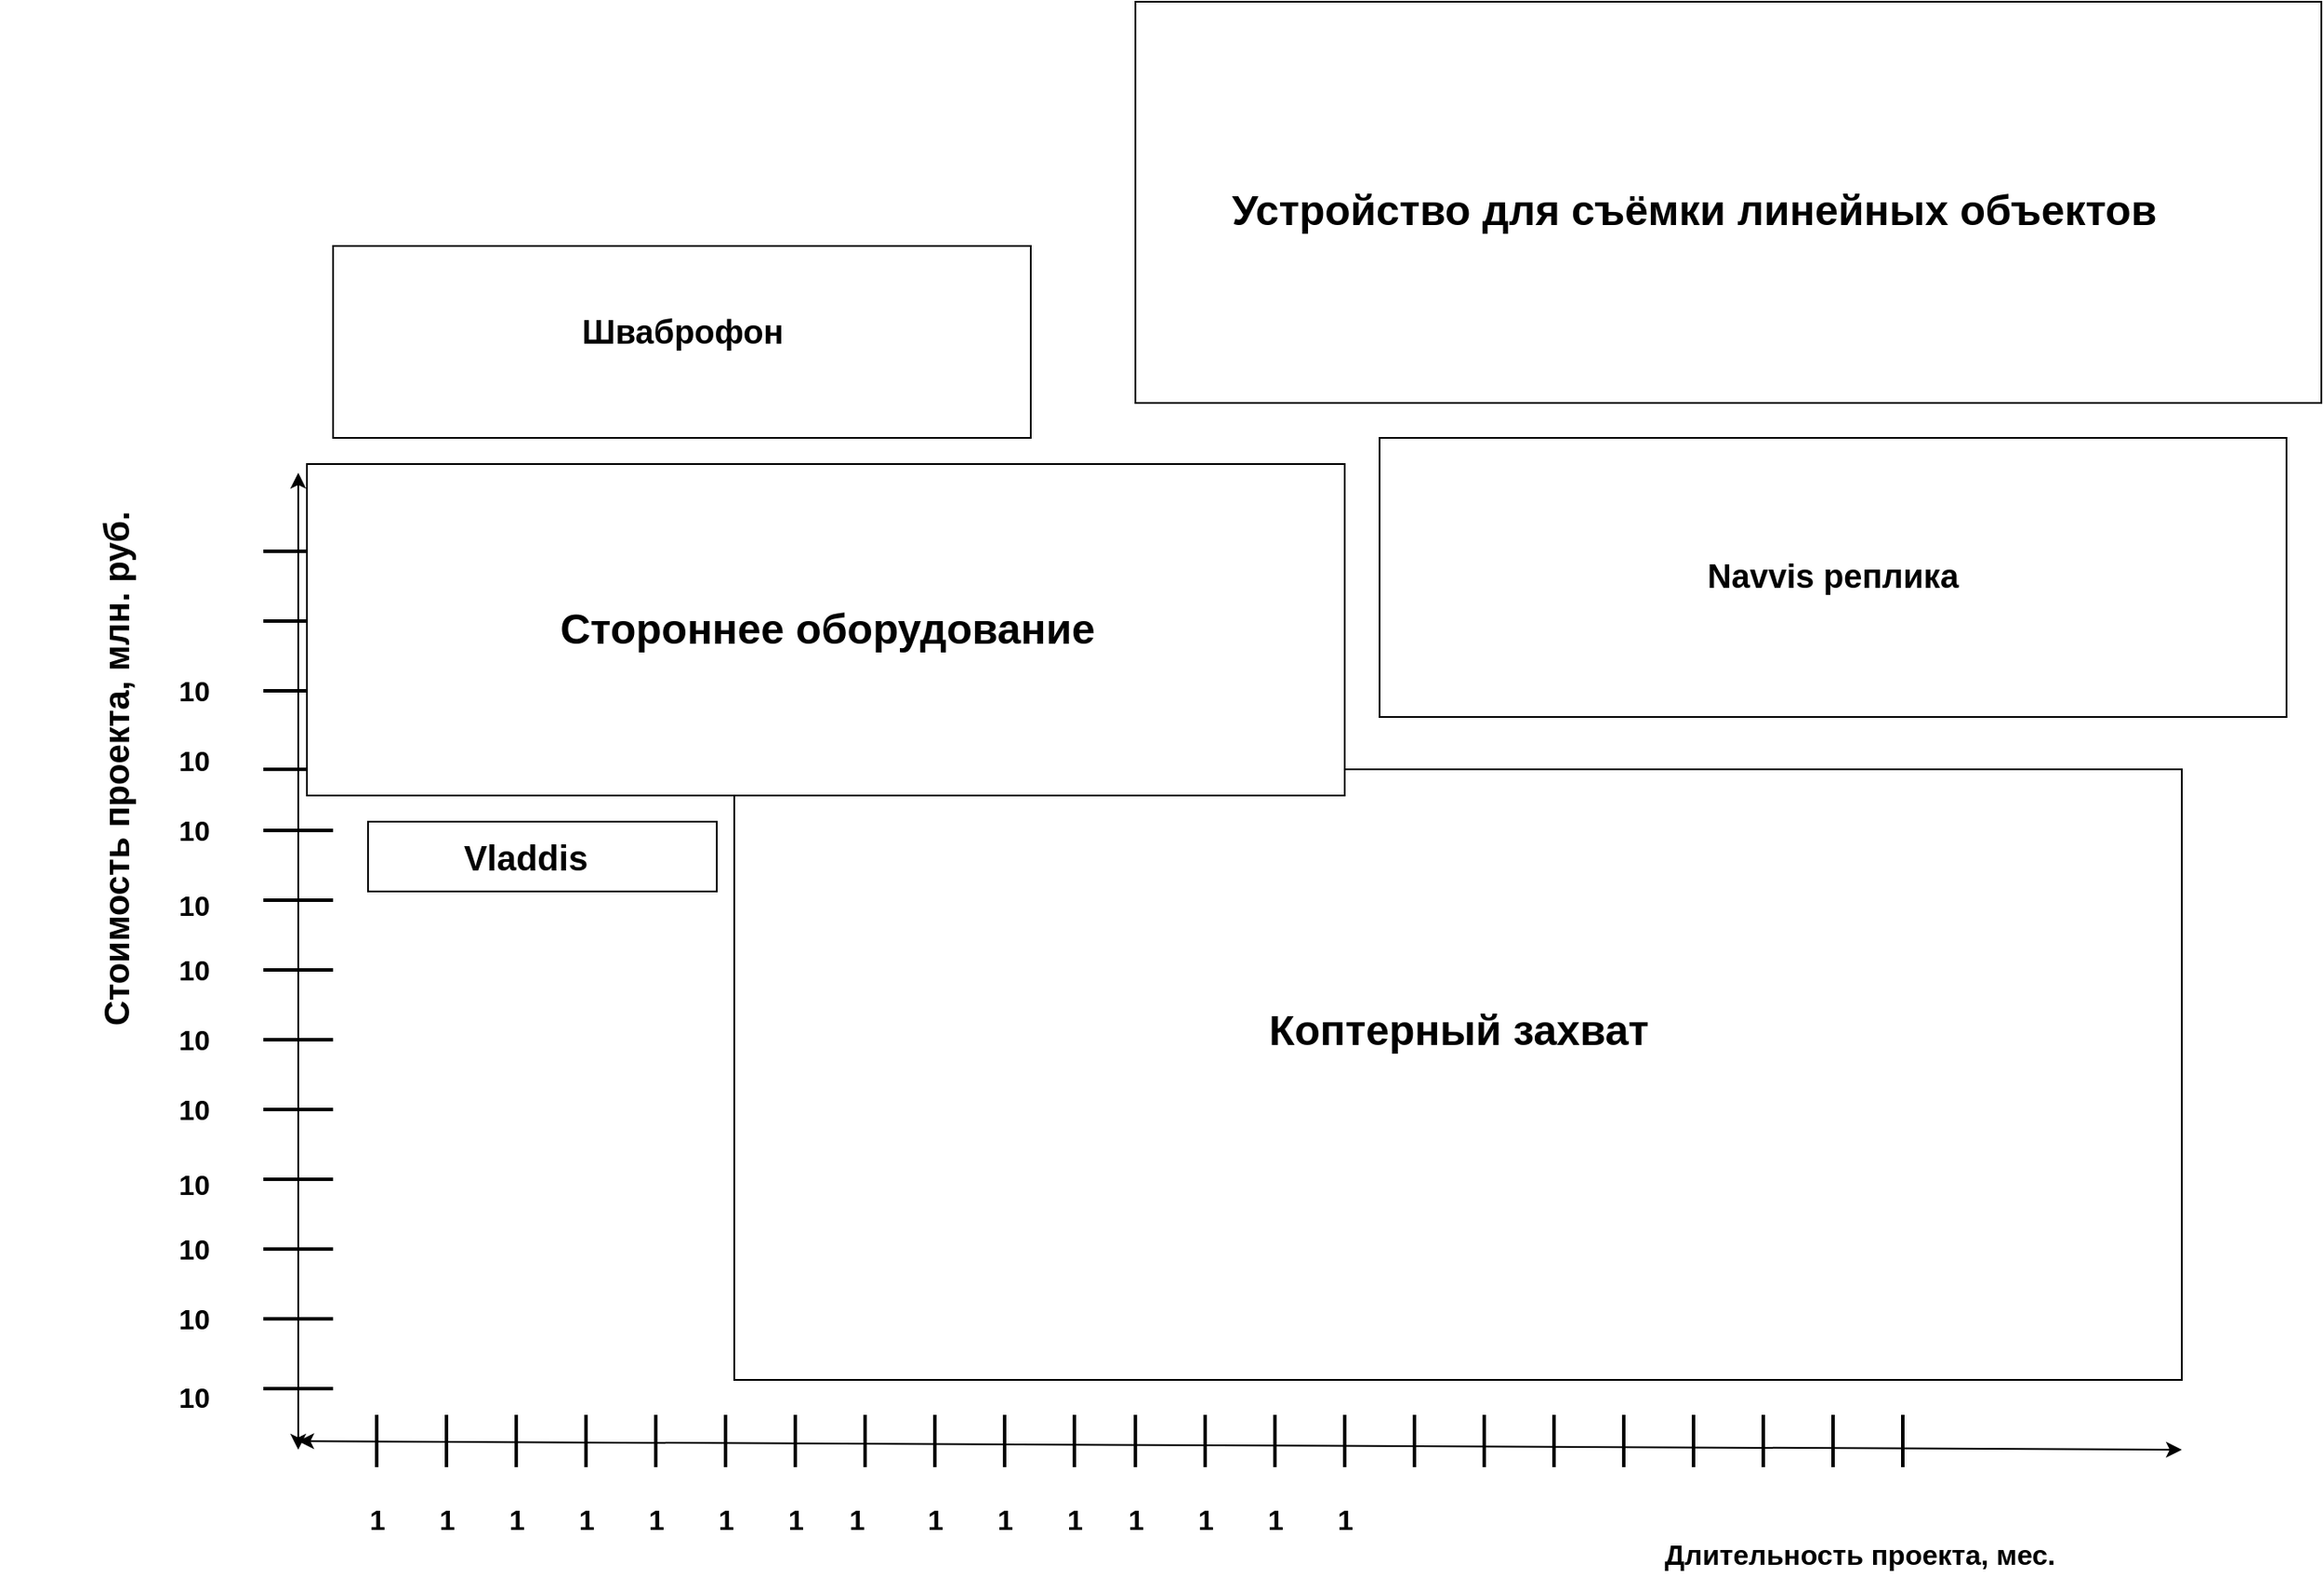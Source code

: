 <mxfile version="24.8.4">
  <diagram name="Страница — 1" id="Bnve_xXVXLHOw7MRkxe_">
    <mxGraphModel dx="2174" dy="757" grid="1" gridSize="10" guides="1" tooltips="1" connect="1" arrows="1" fold="1" page="1" pageScale="1" pageWidth="1200" pageHeight="1920" math="1" shadow="0">
      <root>
        <mxCell id="0" />
        <mxCell id="1" parent="0" />
        <mxCell id="Hp9CZ2m9elQ81jnvMiZo-2" value="" style="endArrow=classic;startArrow=classic;html=1;rounded=0;" edge="1" parent="1">
          <mxGeometry width="50" height="50" relative="1" as="geometry">
            <mxPoint x="80" y="920" as="sourcePoint" />
            <mxPoint x="80" y="360" as="targetPoint" />
          </mxGeometry>
        </mxCell>
        <mxCell id="Hp9CZ2m9elQ81jnvMiZo-3" value="" style="endArrow=classic;startArrow=classic;html=1;rounded=0;" edge="1" parent="1">
          <mxGeometry width="50" height="50" relative="1" as="geometry">
            <mxPoint x="1160" y="920" as="sourcePoint" />
            <mxPoint x="80" y="915.113" as="targetPoint" />
          </mxGeometry>
        </mxCell>
        <mxCell id="Hp9CZ2m9elQ81jnvMiZo-5" value="Длительность проекта, мес." style="text;strokeColor=none;fillColor=none;html=1;fontSize=16;fontStyle=1;verticalAlign=middle;align=center;" vertex="1" parent="1">
          <mxGeometry x="860" y="960" width="230" height="40" as="geometry" />
        </mxCell>
        <mxCell id="Hp9CZ2m9elQ81jnvMiZo-6" value="Стоимость проекта, млн. руб." style="text;strokeColor=none;fillColor=none;html=1;fontSize=20;fontStyle=1;verticalAlign=middle;align=center;rotation=270;" vertex="1" parent="1">
          <mxGeometry x="-75" y="465" width="100" height="130" as="geometry" />
        </mxCell>
        <mxCell id="Hp9CZ2m9elQ81jnvMiZo-12" value="" style="line;strokeWidth=2;html=1;" vertex="1" parent="1">
          <mxGeometry x="60" y="880" width="40" height="10" as="geometry" />
        </mxCell>
        <mxCell id="Hp9CZ2m9elQ81jnvMiZo-13" value="" style="line;strokeWidth=2;html=1;" vertex="1" parent="1">
          <mxGeometry x="60" y="840" width="40" height="10" as="geometry" />
        </mxCell>
        <mxCell id="Hp9CZ2m9elQ81jnvMiZo-17" value="" style="line;strokeWidth=2;html=1;" vertex="1" parent="1">
          <mxGeometry x="60" y="400" width="40" height="10" as="geometry" />
        </mxCell>
        <mxCell id="Hp9CZ2m9elQ81jnvMiZo-18" value="" style="line;strokeWidth=2;html=1;" vertex="1" parent="1">
          <mxGeometry x="60" y="640" width="40" height="10" as="geometry" />
        </mxCell>
        <mxCell id="Hp9CZ2m9elQ81jnvMiZo-19" value="" style="line;strokeWidth=2;html=1;direction=south;" vertex="1" parent="1">
          <mxGeometry x="120" y="900" width="10" height="30" as="geometry" />
        </mxCell>
        <mxCell id="Hp9CZ2m9elQ81jnvMiZo-20" value="" style="line;strokeWidth=2;html=1;" vertex="1" parent="1">
          <mxGeometry x="60" y="440" width="40" height="10" as="geometry" />
        </mxCell>
        <mxCell id="Hp9CZ2m9elQ81jnvMiZo-21" value="" style="line;strokeWidth=2;html=1;" vertex="1" parent="1">
          <mxGeometry x="60" y="480" width="40" height="10" as="geometry" />
        </mxCell>
        <mxCell id="Hp9CZ2m9elQ81jnvMiZo-22" value="" style="line;strokeWidth=2;html=1;" vertex="1" parent="1">
          <mxGeometry x="60" y="525" width="40" height="10" as="geometry" />
        </mxCell>
        <mxCell id="Hp9CZ2m9elQ81jnvMiZo-23" value="" style="line;strokeWidth=2;html=1;" vertex="1" parent="1">
          <mxGeometry x="60" y="560" width="40" height="10" as="geometry" />
        </mxCell>
        <mxCell id="Hp9CZ2m9elQ81jnvMiZo-24" value="" style="line;strokeWidth=2;html=1;" vertex="1" parent="1">
          <mxGeometry x="60" y="600" width="40" height="10" as="geometry" />
        </mxCell>
        <mxCell id="Hp9CZ2m9elQ81jnvMiZo-25" value="" style="line;strokeWidth=2;html=1;" vertex="1" parent="1">
          <mxGeometry x="60" y="680" width="40" height="10" as="geometry" />
        </mxCell>
        <mxCell id="Hp9CZ2m9elQ81jnvMiZo-26" value="" style="line;strokeWidth=2;html=1;" vertex="1" parent="1">
          <mxGeometry x="60" y="720" width="40" height="10" as="geometry" />
        </mxCell>
        <mxCell id="Hp9CZ2m9elQ81jnvMiZo-27" value="" style="line;strokeWidth=2;html=1;" vertex="1" parent="1">
          <mxGeometry x="60" y="760" width="40" height="10" as="geometry" />
        </mxCell>
        <mxCell id="Hp9CZ2m9elQ81jnvMiZo-28" value="" style="line;strokeWidth=2;html=1;" vertex="1" parent="1">
          <mxGeometry x="60" y="800" width="40" height="10" as="geometry" />
        </mxCell>
        <mxCell id="Hp9CZ2m9elQ81jnvMiZo-48" value="" style="line;strokeWidth=2;html=1;direction=south;" vertex="1" parent="1">
          <mxGeometry x="160" y="900" width="10" height="30" as="geometry" />
        </mxCell>
        <mxCell id="Hp9CZ2m9elQ81jnvMiZo-49" value="" style="line;strokeWidth=2;html=1;direction=south;" vertex="1" parent="1">
          <mxGeometry x="520" y="900" width="10" height="30" as="geometry" />
        </mxCell>
        <mxCell id="Hp9CZ2m9elQ81jnvMiZo-50" value="" style="line;strokeWidth=2;html=1;direction=south;" vertex="1" parent="1">
          <mxGeometry x="440" y="900" width="10" height="30" as="geometry" />
        </mxCell>
        <mxCell id="Hp9CZ2m9elQ81jnvMiZo-51" value="" style="line;strokeWidth=2;html=1;direction=south;" vertex="1" parent="1">
          <mxGeometry x="470" y="900" width="30" height="30" as="geometry" />
        </mxCell>
        <mxCell id="Hp9CZ2m9elQ81jnvMiZo-52" value="" style="line;strokeWidth=2;html=1;direction=south;" vertex="1" parent="1">
          <mxGeometry x="400" y="900" width="10" height="30" as="geometry" />
        </mxCell>
        <mxCell id="Hp9CZ2m9elQ81jnvMiZo-53" value="" style="line;strokeWidth=2;html=1;direction=south;" vertex="1" parent="1">
          <mxGeometry x="280" y="900" width="10" height="30" as="geometry" />
        </mxCell>
        <mxCell id="Hp9CZ2m9elQ81jnvMiZo-54" value="" style="line;strokeWidth=2;html=1;direction=south;" vertex="1" parent="1">
          <mxGeometry x="360" y="900" width="10" height="30" as="geometry" />
        </mxCell>
        <mxCell id="Hp9CZ2m9elQ81jnvMiZo-55" value="" style="line;strokeWidth=2;html=1;direction=south;" vertex="1" parent="1">
          <mxGeometry x="320" y="900" width="10" height="30" as="geometry" />
        </mxCell>
        <mxCell id="Hp9CZ2m9elQ81jnvMiZo-56" value="" style="line;strokeWidth=2;html=1;direction=south;" vertex="1" parent="1">
          <mxGeometry x="200" y="900" width="10" height="30" as="geometry" />
        </mxCell>
        <mxCell id="Hp9CZ2m9elQ81jnvMiZo-57" value="" style="line;strokeWidth=2;html=1;direction=south;" vertex="1" parent="1">
          <mxGeometry x="240" y="900" width="10" height="30" as="geometry" />
        </mxCell>
        <mxCell id="Hp9CZ2m9elQ81jnvMiZo-58" value="" style="line;strokeWidth=2;html=1;direction=south;" vertex="1" parent="1">
          <mxGeometry x="750" y="900" width="20" height="30" as="geometry" />
        </mxCell>
        <mxCell id="Hp9CZ2m9elQ81jnvMiZo-69" value="" style="line;strokeWidth=2;html=1;direction=south;" vertex="1" parent="1">
          <mxGeometry x="790" y="900" width="20" height="30" as="geometry" />
        </mxCell>
        <mxCell id="Hp9CZ2m9elQ81jnvMiZo-70" value="" style="line;strokeWidth=2;html=1;direction=south;" vertex="1" parent="1">
          <mxGeometry x="710" y="900" width="20" height="30" as="geometry" />
        </mxCell>
        <mxCell id="Hp9CZ2m9elQ81jnvMiZo-71" value="" style="line;strokeWidth=2;html=1;direction=south;" vertex="1" parent="1">
          <mxGeometry x="630" y="900" width="20" height="30" as="geometry" />
        </mxCell>
        <mxCell id="Hp9CZ2m9elQ81jnvMiZo-72" value="" style="line;strokeWidth=2;html=1;direction=south;" vertex="1" parent="1">
          <mxGeometry x="550" y="900" width="20" height="30" as="geometry" />
        </mxCell>
        <mxCell id="Hp9CZ2m9elQ81jnvMiZo-73" value="" style="line;strokeWidth=2;html=1;direction=south;" vertex="1" parent="1">
          <mxGeometry x="590" y="900" width="20" height="30" as="geometry" />
        </mxCell>
        <mxCell id="Hp9CZ2m9elQ81jnvMiZo-76" value="" style="line;strokeWidth=2;html=1;direction=south;" vertex="1" parent="1">
          <mxGeometry x="990" y="900" width="20" height="30" as="geometry" />
        </mxCell>
        <mxCell id="Hp9CZ2m9elQ81jnvMiZo-77" value="" style="line;strokeWidth=2;html=1;direction=south;" vertex="1" parent="1">
          <mxGeometry x="950" y="900" width="20" height="30" as="geometry" />
        </mxCell>
        <mxCell id="Hp9CZ2m9elQ81jnvMiZo-78" value="" style="line;strokeWidth=2;html=1;direction=south;" vertex="1" parent="1">
          <mxGeometry x="910" y="900" width="20" height="30" as="geometry" />
        </mxCell>
        <mxCell id="Hp9CZ2m9elQ81jnvMiZo-79" value="" style="line;strokeWidth=2;html=1;direction=south;" vertex="1" parent="1">
          <mxGeometry x="870" y="900" width="20" height="30" as="geometry" />
        </mxCell>
        <mxCell id="Hp9CZ2m9elQ81jnvMiZo-80" value="" style="line;strokeWidth=2;html=1;direction=south;" vertex="1" parent="1">
          <mxGeometry x="670" y="900" width="20" height="30" as="geometry" />
        </mxCell>
        <mxCell id="Hp9CZ2m9elQ81jnvMiZo-81" value="" style="line;strokeWidth=2;html=1;direction=south;" vertex="1" parent="1">
          <mxGeometry x="830" y="900" width="20" height="30" as="geometry" />
        </mxCell>
        <mxCell id="Hp9CZ2m9elQ81jnvMiZo-85" value="Стороннее оборудование" style="text;strokeColor=none;fillColor=none;html=1;fontSize=19;fontStyle=1;verticalAlign=middle;align=center;" vertex="1" parent="1">
          <mxGeometry x="300" y="430" width="100" height="40" as="geometry" />
        </mxCell>
        <mxCell id="Hp9CZ2m9elQ81jnvMiZo-86" value="" style="rounded=0;whiteSpace=wrap;html=1;" vertex="1" parent="1">
          <mxGeometry x="120" y="560" width="200" height="40" as="geometry" />
        </mxCell>
        <mxCell id="Hp9CZ2m9elQ81jnvMiZo-87" value="Vladdis" style="text;strokeColor=none;fillColor=none;html=1;fontSize=20;fontStyle=1;verticalAlign=middle;align=center;" vertex="1" parent="1">
          <mxGeometry x="160" y="560" width="100" height="40" as="geometry" />
        </mxCell>
        <mxCell id="Hp9CZ2m9elQ81jnvMiZo-88" value="" style="rounded=0;whiteSpace=wrap;html=1;" vertex="1" parent="1">
          <mxGeometry x="330" y="530" width="830" height="350" as="geometry" />
        </mxCell>
        <mxCell id="Hp9CZ2m9elQ81jnvMiZo-89" value="Коптерный захват" style="text;strokeColor=none;fillColor=none;html=1;fontSize=24;fontStyle=1;verticalAlign=middle;align=center;" vertex="1" parent="1">
          <mxGeometry x="695" y="660" width="100" height="40" as="geometry" />
        </mxCell>
        <mxCell id="Hp9CZ2m9elQ81jnvMiZo-91" value="&lt;b&gt;&lt;font style=&quot;font-size: 19px;&quot;&gt;Navvis реплика&lt;/font&gt;&lt;/b&gt;" style="rounded=0;whiteSpace=wrap;html=1;" vertex="1" parent="1">
          <mxGeometry x="700" y="340" width="520" height="160" as="geometry" />
        </mxCell>
        <mxCell id="Hp9CZ2m9elQ81jnvMiZo-93" value="" style="rounded=0;whiteSpace=wrap;html=1;" vertex="1" parent="1">
          <mxGeometry x="100" y="230" width="400" height="110" as="geometry" />
        </mxCell>
        <mxCell id="Hp9CZ2m9elQ81jnvMiZo-94" value="Шваброфон" style="text;strokeColor=none;fillColor=none;html=1;fontSize=19;fontStyle=1;verticalAlign=middle;align=center;" vertex="1" parent="1">
          <mxGeometry x="250" y="260" width="100" height="40" as="geometry" />
        </mxCell>
        <mxCell id="Hp9CZ2m9elQ81jnvMiZo-96" value="" style="rounded=0;whiteSpace=wrap;html=1;" vertex="1" parent="1">
          <mxGeometry x="560" y="90" width="680" height="230" as="geometry" />
        </mxCell>
        <mxCell id="Hp9CZ2m9elQ81jnvMiZo-98" value="Устройство для съёмки линейных объектов" style="text;strokeColor=none;fillColor=none;html=1;fontSize=24;fontStyle=1;verticalAlign=middle;align=center;" vertex="1" parent="1">
          <mxGeometry x="830" y="190" width="100" height="40" as="geometry" />
        </mxCell>
        <mxCell id="Hp9CZ2m9elQ81jnvMiZo-99" value="10" style="text;strokeColor=none;fillColor=none;html=1;fontSize=16;fontStyle=1;verticalAlign=middle;align=center;" vertex="1" parent="1">
          <mxGeometry x="-30" y="870" width="100" height="40" as="geometry" />
        </mxCell>
        <mxCell id="Hp9CZ2m9elQ81jnvMiZo-100" value="10" style="text;strokeColor=none;fillColor=none;html=1;fontSize=16;fontStyle=1;verticalAlign=middle;align=center;" vertex="1" parent="1">
          <mxGeometry x="-30" y="825" width="100" height="40" as="geometry" />
        </mxCell>
        <mxCell id="Hp9CZ2m9elQ81jnvMiZo-101" value="10" style="text;strokeColor=none;fillColor=none;html=1;fontSize=16;fontStyle=1;verticalAlign=middle;align=center;" vertex="1" parent="1">
          <mxGeometry x="-30" y="465" width="100" height="40" as="geometry" />
        </mxCell>
        <mxCell id="Hp9CZ2m9elQ81jnvMiZo-102" value="10" style="text;strokeColor=none;fillColor=none;html=1;fontSize=16;fontStyle=1;verticalAlign=middle;align=center;" vertex="1" parent="1">
          <mxGeometry x="-30" y="505" width="100" height="40" as="geometry" />
        </mxCell>
        <mxCell id="Hp9CZ2m9elQ81jnvMiZo-103" value="10" style="text;strokeColor=none;fillColor=none;html=1;fontSize=16;fontStyle=1;verticalAlign=middle;align=center;" vertex="1" parent="1">
          <mxGeometry x="-30" y="545" width="100" height="40" as="geometry" />
        </mxCell>
        <mxCell id="Hp9CZ2m9elQ81jnvMiZo-104" value="10" style="text;strokeColor=none;fillColor=none;html=1;fontSize=16;fontStyle=1;verticalAlign=middle;align=center;" vertex="1" parent="1">
          <mxGeometry x="-30" y="590" width="100" height="35" as="geometry" />
        </mxCell>
        <mxCell id="Hp9CZ2m9elQ81jnvMiZo-105" value="10" style="text;strokeColor=none;fillColor=none;html=1;fontSize=16;fontStyle=1;verticalAlign=middle;align=center;" vertex="1" parent="1">
          <mxGeometry x="-30" y="625" width="100" height="40" as="geometry" />
        </mxCell>
        <mxCell id="Hp9CZ2m9elQ81jnvMiZo-106" value="10" style="text;strokeColor=none;fillColor=none;html=1;fontSize=16;fontStyle=1;verticalAlign=middle;align=center;" vertex="1" parent="1">
          <mxGeometry x="-30" y="665" width="100" height="40" as="geometry" />
        </mxCell>
        <mxCell id="Hp9CZ2m9elQ81jnvMiZo-107" value="10" style="text;strokeColor=none;fillColor=none;html=1;fontSize=16;fontStyle=1;verticalAlign=middle;align=center;" vertex="1" parent="1">
          <mxGeometry x="-30" y="705" width="100" height="40" as="geometry" />
        </mxCell>
        <mxCell id="Hp9CZ2m9elQ81jnvMiZo-108" value="10" style="text;strokeColor=none;fillColor=none;html=1;fontSize=16;fontStyle=1;verticalAlign=middle;align=center;" vertex="1" parent="1">
          <mxGeometry x="-30" y="750" width="100" height="35" as="geometry" />
        </mxCell>
        <mxCell id="Hp9CZ2m9elQ81jnvMiZo-109" value="10" style="text;strokeColor=none;fillColor=none;html=1;fontSize=16;fontStyle=1;verticalAlign=middle;align=center;" vertex="1" parent="1">
          <mxGeometry x="-30" y="785" width="100" height="40" as="geometry" />
        </mxCell>
        <mxCell id="Hp9CZ2m9elQ81jnvMiZo-113" value="1" style="text;strokeColor=none;fillColor=none;html=1;fontSize=16;fontStyle=1;verticalAlign=middle;align=center;" vertex="1" parent="1">
          <mxGeometry x="110" y="940" width="30" height="40" as="geometry" />
        </mxCell>
        <mxCell id="Hp9CZ2m9elQ81jnvMiZo-114" value="1" style="text;strokeColor=none;fillColor=none;html=1;fontSize=16;fontStyle=1;verticalAlign=middle;align=center;" vertex="1" parent="1">
          <mxGeometry x="190" y="930" width="30" height="60" as="geometry" />
        </mxCell>
        <mxCell id="Hp9CZ2m9elQ81jnvMiZo-116" value="1" style="text;strokeColor=none;fillColor=none;html=1;fontSize=16;fontStyle=1;verticalAlign=middle;align=center;" vertex="1" parent="1">
          <mxGeometry x="310" y="940" width="30" height="40" as="geometry" />
        </mxCell>
        <mxCell id="Hp9CZ2m9elQ81jnvMiZo-117" value="1" style="text;strokeColor=none;fillColor=none;html=1;fontSize=16;fontStyle=1;verticalAlign=middle;align=center;" vertex="1" parent="1">
          <mxGeometry x="275" y="940" width="20" height="40" as="geometry" />
        </mxCell>
        <mxCell id="Hp9CZ2m9elQ81jnvMiZo-119" value="1" style="text;strokeColor=none;fillColor=none;html=1;fontSize=16;fontStyle=1;verticalAlign=middle;align=center;" vertex="1" parent="1">
          <mxGeometry x="230" y="940" width="30" height="40" as="geometry" />
        </mxCell>
        <mxCell id="Hp9CZ2m9elQ81jnvMiZo-120" value="1" style="text;strokeColor=none;fillColor=none;html=1;fontSize=16;fontStyle=1;verticalAlign=middle;align=center;" vertex="1" parent="1">
          <mxGeometry x="150" y="940" width="30" height="40" as="geometry" />
        </mxCell>
        <mxCell id="Hp9CZ2m9elQ81jnvMiZo-121" value="1" style="text;strokeColor=none;fillColor=none;html=1;fontSize=16;fontStyle=1;verticalAlign=middle;align=center;" vertex="1" parent="1">
          <mxGeometry x="665" y="940" width="30" height="40" as="geometry" />
        </mxCell>
        <mxCell id="Hp9CZ2m9elQ81jnvMiZo-122" value="1" style="text;strokeColor=none;fillColor=none;html=1;fontSize=16;fontStyle=1;verticalAlign=middle;align=center;" vertex="1" parent="1">
          <mxGeometry x="625" y="940" width="30" height="40" as="geometry" />
        </mxCell>
        <mxCell id="Hp9CZ2m9elQ81jnvMiZo-123" value="1" style="text;strokeColor=none;fillColor=none;html=1;fontSize=16;fontStyle=1;verticalAlign=middle;align=center;" vertex="1" parent="1">
          <mxGeometry x="350" y="940" width="30" height="40" as="geometry" />
        </mxCell>
        <mxCell id="Hp9CZ2m9elQ81jnvMiZo-124" value="1" style="text;strokeColor=none;fillColor=none;html=1;fontSize=16;fontStyle=1;verticalAlign=middle;align=center;" vertex="1" parent="1">
          <mxGeometry x="585" y="940" width="30" height="40" as="geometry" />
        </mxCell>
        <mxCell id="Hp9CZ2m9elQ81jnvMiZo-125" value="1" style="text;strokeColor=none;fillColor=none;html=1;fontSize=16;fontStyle=1;verticalAlign=middle;align=center;" vertex="1" parent="1">
          <mxGeometry x="545" y="940" width="30" height="40" as="geometry" />
        </mxCell>
        <mxCell id="Hp9CZ2m9elQ81jnvMiZo-126" value="1" style="text;strokeColor=none;fillColor=none;html=1;fontSize=16;fontStyle=1;verticalAlign=middle;align=center;" vertex="1" parent="1">
          <mxGeometry x="510" y="940" width="30" height="40" as="geometry" />
        </mxCell>
        <mxCell id="Hp9CZ2m9elQ81jnvMiZo-127" value="1" style="text;strokeColor=none;fillColor=none;html=1;fontSize=16;fontStyle=1;verticalAlign=middle;align=center;" vertex="1" parent="1">
          <mxGeometry x="385" y="940" width="30" height="40" as="geometry" />
        </mxCell>
        <mxCell id="Hp9CZ2m9elQ81jnvMiZo-128" value="1" style="text;strokeColor=none;fillColor=none;html=1;fontSize=16;fontStyle=1;verticalAlign=middle;align=center;" vertex="1" parent="1">
          <mxGeometry x="430" y="940" width="30" height="40" as="geometry" />
        </mxCell>
        <mxCell id="Hp9CZ2m9elQ81jnvMiZo-129" value="1" style="text;strokeColor=none;fillColor=none;html=1;fontSize=16;fontStyle=1;verticalAlign=middle;align=center;" vertex="1" parent="1">
          <mxGeometry x="470" y="940" width="30" height="40" as="geometry" />
        </mxCell>
        <mxCell id="Hp9CZ2m9elQ81jnvMiZo-130" value="" style="rounded=0;whiteSpace=wrap;html=1;" vertex="1" parent="1">
          <mxGeometry x="85" y="355" width="595" height="190" as="geometry" />
        </mxCell>
        <mxCell id="Hp9CZ2m9elQ81jnvMiZo-131" value="Стороннее оборудование" style="text;strokeColor=none;fillColor=none;html=1;fontSize=24;fontStyle=1;verticalAlign=middle;align=center;" vertex="1" parent="1">
          <mxGeometry x="332.5" y="430" width="100" height="40" as="geometry" />
        </mxCell>
      </root>
    </mxGraphModel>
  </diagram>
</mxfile>
